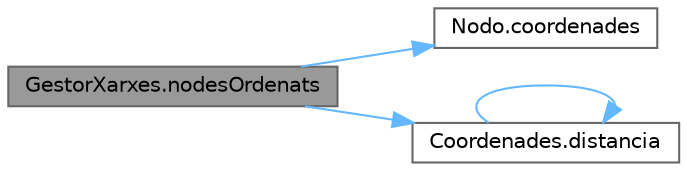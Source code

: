 digraph "GestorXarxes.nodesOrdenats"
{
 // LATEX_PDF_SIZE
  bgcolor="transparent";
  edge [fontname=Helvetica,fontsize=10,labelfontname=Helvetica,labelfontsize=10];
  node [fontname=Helvetica,fontsize=10,shape=box,height=0.2,width=0.4];
  rankdir="LR";
  Node1 [id="Node000001",label="GestorXarxes.nodesOrdenats",height=0.2,width=0.4,color="gray40", fillcolor="grey60", style="filled", fontcolor="black",tooltip="Ordena els nodes segons la distància a una coordenada."];
  Node1 -> Node2 [id="edge1_Node000001_Node000002",color="steelblue1",style="solid",tooltip=" "];
  Node2 [id="Node000002",label="Nodo.coordenades",height=0.2,width=0.4,color="grey40", fillcolor="white", style="filled",URL="$class_nodo.html#a539e3866f00679430d7373ca11627690",tooltip="Retorna les coordenades."];
  Node1 -> Node3 [id="edge2_Node000001_Node000003",color="steelblue1",style="solid",tooltip=" "];
  Node3 [id="Node000003",label="Coordenades.distancia",height=0.2,width=0.4,color="grey40", fillcolor="white", style="filled",URL="$class_coordenades.html#af0623aa8643efc99b90f77622392d6a5",tooltip="Retorna la distància."];
  Node3 -> Node3 [id="edge3_Node000003_Node000003",color="steelblue1",style="solid",tooltip=" "];
}
